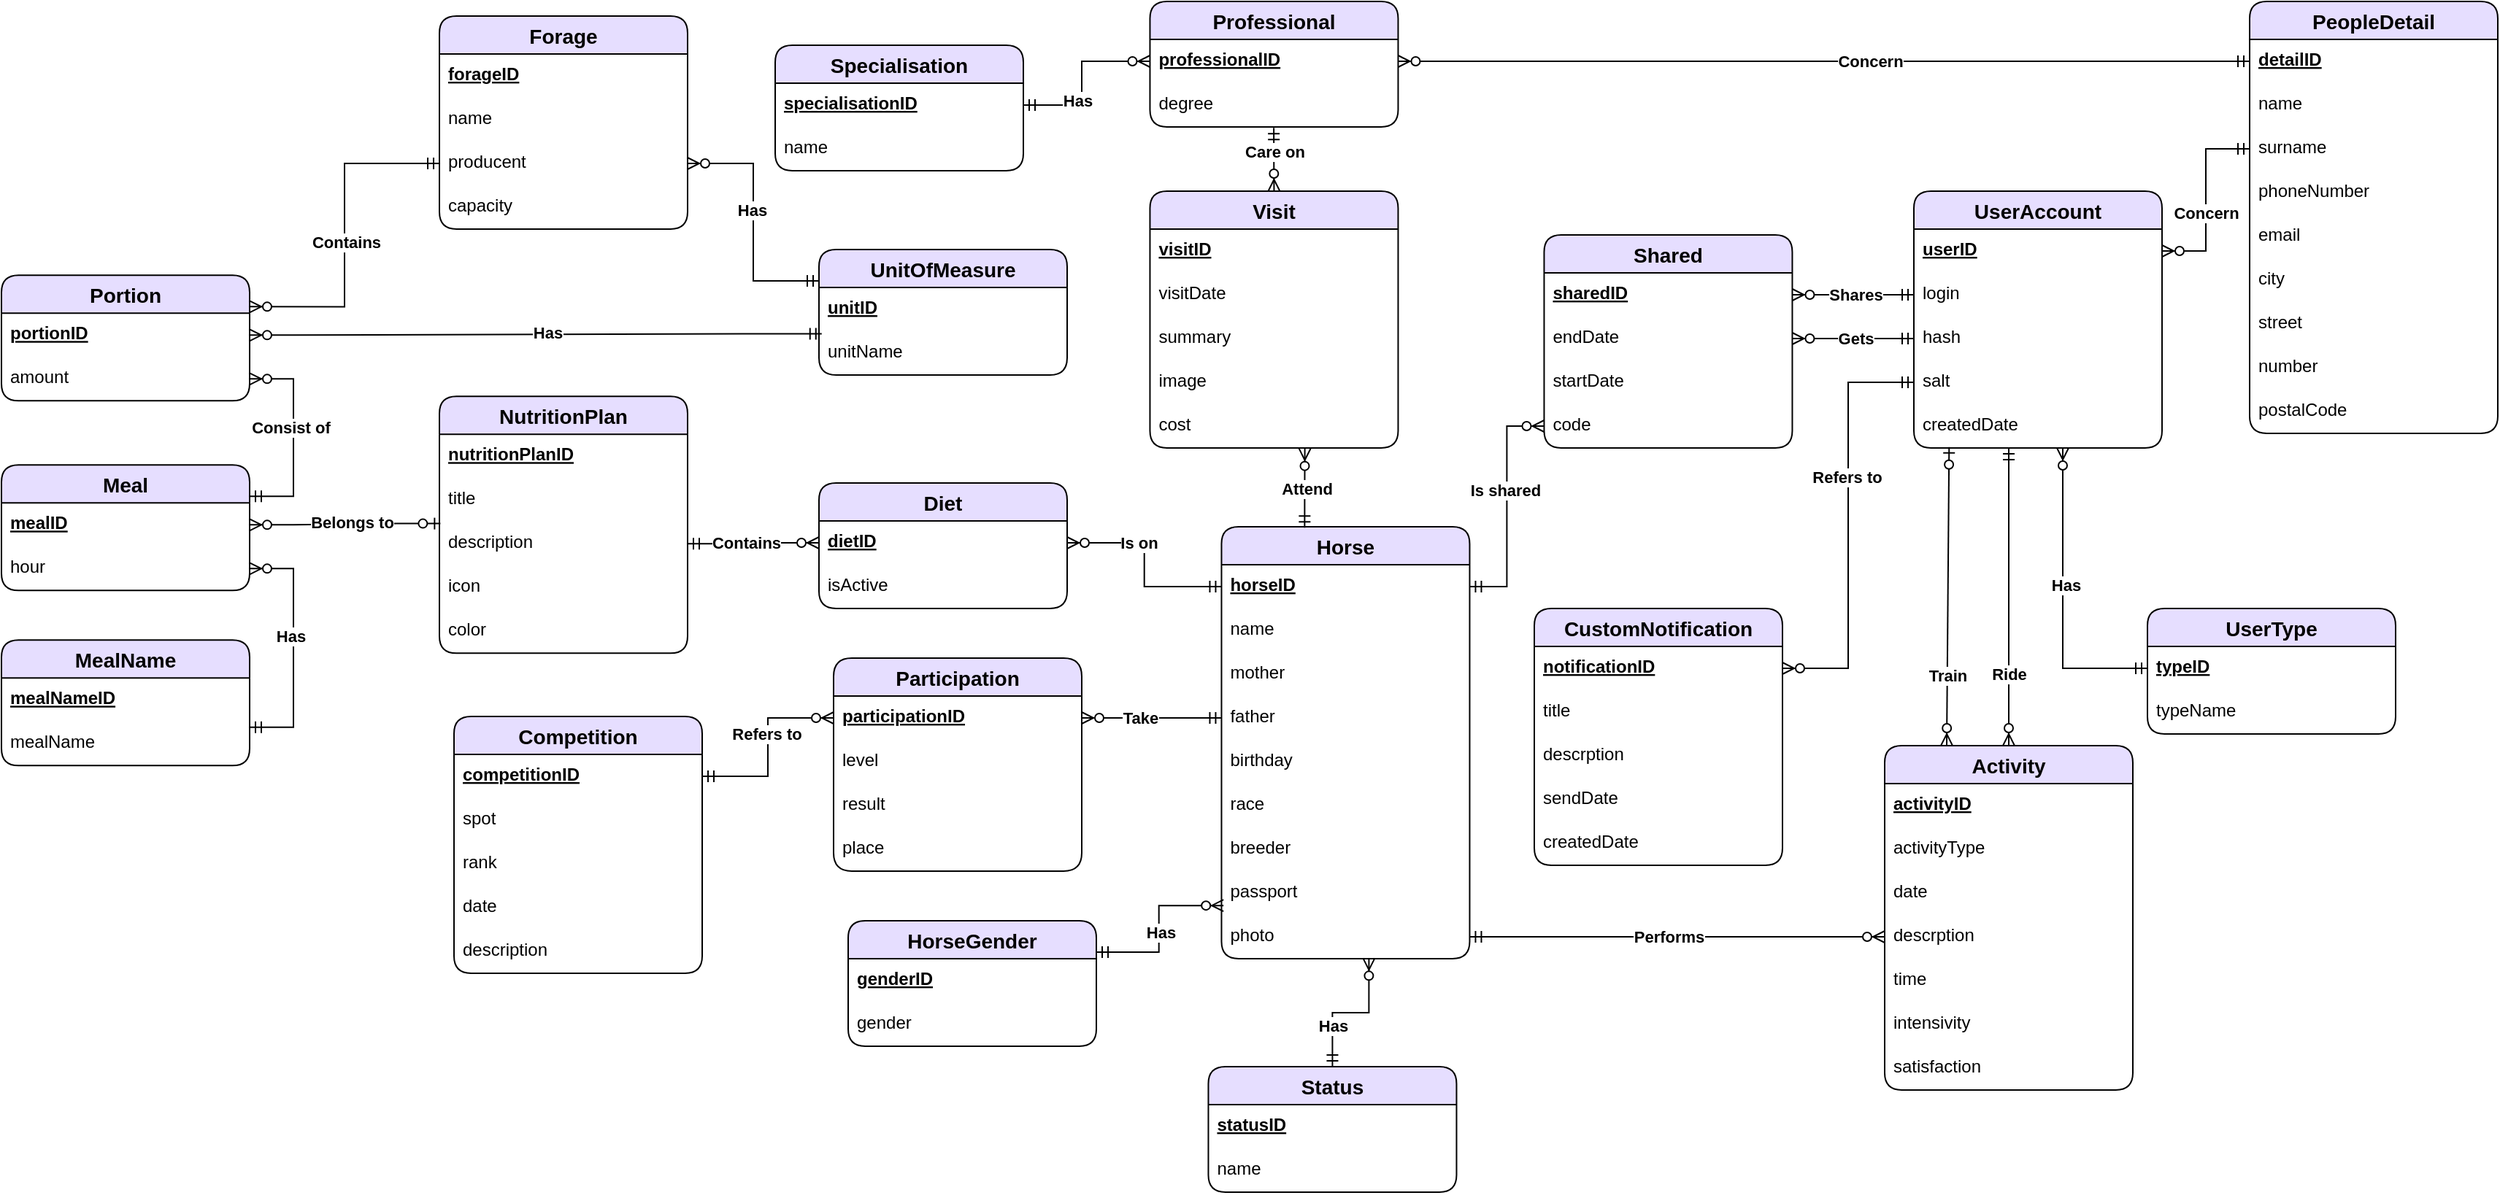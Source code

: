 <mxfile version="20.8.10" type="device"><diagram id="C5RBs43oDa-KdzZeNtuy" name="Page-1"><mxGraphModel dx="1863" dy="606" grid="1" gridSize="10" guides="1" tooltips="1" connect="1" arrows="1" fold="1" page="1" pageScale="1" pageWidth="827" pageHeight="1169" math="0" shadow="0"><root><mxCell id="WIyWlLk6GJQsqaUBKTNV-0"/><mxCell id="WIyWlLk6GJQsqaUBKTNV-1" parent="WIyWlLk6GJQsqaUBKTNV-0"/><mxCell id="zDGwmxYphDSbmNR07ebY-3" value="Forage" style="swimlane;fontStyle=1;childLayout=stackLayout;horizontal=1;startSize=26;horizontalStack=0;resizeParent=1;resizeParentMax=0;resizeLast=0;collapsible=1;marginBottom=0;align=center;fontSize=14;rounded=1;shadow=0;fillColor=#E6DEFF;swimlaneFillColor=#FFFFFF;" parent="WIyWlLk6GJQsqaUBKTNV-1" vertex="1"><mxGeometry x="-250" y="30" width="170" height="146" as="geometry"/></mxCell><mxCell id="zDGwmxYphDSbmNR07ebY-4" value="forageID" style="text;strokeColor=none;fillColor=none;spacingLeft=4;spacingRight=4;overflow=hidden;rotatable=0;points=[[0,0.5],[1,0.5]];portConstraint=eastwest;fontSize=12;fontStyle=5" parent="zDGwmxYphDSbmNR07ebY-3" vertex="1"><mxGeometry y="26" width="170" height="30" as="geometry"/></mxCell><mxCell id="zDGwmxYphDSbmNR07ebY-5" value="name" style="text;strokeColor=none;fillColor=none;spacingLeft=4;spacingRight=4;overflow=hidden;rotatable=0;points=[[0,0.5],[1,0.5]];portConstraint=eastwest;fontSize=12;" parent="zDGwmxYphDSbmNR07ebY-3" vertex="1"><mxGeometry y="56" width="170" height="30" as="geometry"/></mxCell><mxCell id="zDGwmxYphDSbmNR07ebY-8" value="producent" style="text;strokeColor=none;fillColor=none;spacingLeft=4;spacingRight=4;overflow=hidden;rotatable=0;points=[[0,0.5],[1,0.5]];portConstraint=eastwest;fontSize=12;" parent="zDGwmxYphDSbmNR07ebY-3" vertex="1"><mxGeometry y="86" width="170" height="30" as="geometry"/></mxCell><mxCell id="zDGwmxYphDSbmNR07ebY-6" value="capacity" style="text;strokeColor=none;fillColor=none;spacingLeft=4;spacingRight=4;overflow=hidden;rotatable=0;points=[[0,0.5],[1,0.5]];portConstraint=eastwest;fontSize=12;" parent="zDGwmxYphDSbmNR07ebY-3" vertex="1"><mxGeometry y="116" width="170" height="30" as="geometry"/></mxCell><mxCell id="zDGwmxYphDSbmNR07ebY-9" value="UnitOfMeasure" style="swimlane;fontStyle=1;childLayout=stackLayout;horizontal=1;startSize=26;horizontalStack=0;resizeParent=1;resizeParentMax=0;resizeLast=0;collapsible=1;marginBottom=0;align=center;fontSize=14;rounded=1;shadow=0;fillColor=#E6DEFF;swimlaneFillColor=#FFFFFF;" parent="WIyWlLk6GJQsqaUBKTNV-1" vertex="1"><mxGeometry x="10" y="190" width="170" height="86" as="geometry"/></mxCell><mxCell id="zDGwmxYphDSbmNR07ebY-10" value="unitID" style="text;strokeColor=none;fillColor=none;spacingLeft=4;spacingRight=4;overflow=hidden;rotatable=0;points=[[0,0.5],[1,0.5]];portConstraint=eastwest;fontSize=12;fontStyle=5" parent="zDGwmxYphDSbmNR07ebY-9" vertex="1"><mxGeometry y="26" width="170" height="30" as="geometry"/></mxCell><mxCell id="zDGwmxYphDSbmNR07ebY-11" value="unitName" style="text;strokeColor=none;fillColor=none;spacingLeft=4;spacingRight=4;overflow=hidden;rotatable=0;points=[[0,0.5],[1,0.5]];portConstraint=eastwest;fontSize=12;" parent="zDGwmxYphDSbmNR07ebY-9" vertex="1"><mxGeometry y="56" width="170" height="30" as="geometry"/></mxCell><mxCell id="zDGwmxYphDSbmNR07ebY-15" value="Visit" style="swimlane;fontStyle=1;childLayout=stackLayout;horizontal=1;startSize=26;horizontalStack=0;resizeParent=1;resizeParentMax=0;resizeLast=0;collapsible=1;marginBottom=0;align=center;fontSize=14;rounded=1;shadow=0;fillColor=#E6DEFF;swimlaneFillColor=#FFFFFF;" parent="WIyWlLk6GJQsqaUBKTNV-1" vertex="1"><mxGeometry x="236.73" y="150.0" width="170" height="176" as="geometry"/></mxCell><mxCell id="zDGwmxYphDSbmNR07ebY-16" value="visitID" style="text;strokeColor=none;fillColor=none;spacingLeft=4;spacingRight=4;overflow=hidden;rotatable=0;points=[[0,0.5],[1,0.5]];portConstraint=eastwest;fontSize=12;fontStyle=5" parent="zDGwmxYphDSbmNR07ebY-15" vertex="1"><mxGeometry y="26" width="170" height="30" as="geometry"/></mxCell><mxCell id="zDGwmxYphDSbmNR07ebY-17" value="visitDate" style="text;strokeColor=none;fillColor=none;spacingLeft=4;spacingRight=4;overflow=hidden;rotatable=0;points=[[0,0.5],[1,0.5]];portConstraint=eastwest;fontSize=12;" parent="zDGwmxYphDSbmNR07ebY-15" vertex="1"><mxGeometry y="56" width="170" height="30" as="geometry"/></mxCell><mxCell id="zDGwmxYphDSbmNR07ebY-18" value="summary" style="text;strokeColor=none;fillColor=none;spacingLeft=4;spacingRight=4;overflow=hidden;rotatable=0;points=[[0,0.5],[1,0.5]];portConstraint=eastwest;fontSize=12;" parent="zDGwmxYphDSbmNR07ebY-15" vertex="1"><mxGeometry y="86" width="170" height="30" as="geometry"/></mxCell><mxCell id="zDGwmxYphDSbmNR07ebY-19" value="image" style="text;strokeColor=none;fillColor=none;spacingLeft=4;spacingRight=4;overflow=hidden;rotatable=0;points=[[0,0.5],[1,0.5]];portConstraint=eastwest;fontSize=12;" parent="zDGwmxYphDSbmNR07ebY-15" vertex="1"><mxGeometry y="116" width="170" height="30" as="geometry"/></mxCell><mxCell id="zDGwmxYphDSbmNR07ebY-20" value="cost" style="text;strokeColor=none;fillColor=none;spacingLeft=4;spacingRight=4;overflow=hidden;rotatable=0;points=[[0,0.5],[1,0.5]];portConstraint=eastwest;fontSize=12;" parent="zDGwmxYphDSbmNR07ebY-15" vertex="1"><mxGeometry y="146" width="170" height="30" as="geometry"/></mxCell><mxCell id="zDGwmxYphDSbmNR07ebY-21" value="Professional" style="swimlane;fontStyle=1;childLayout=stackLayout;horizontal=1;startSize=26;horizontalStack=0;resizeParent=1;resizeParentMax=0;resizeLast=0;collapsible=1;marginBottom=0;align=center;fontSize=14;rounded=1;shadow=0;fillColor=#E6DEFF;swimlaneFillColor=#FFFFFF;" parent="WIyWlLk6GJQsqaUBKTNV-1" vertex="1"><mxGeometry x="236.73" y="20" width="170" height="86" as="geometry"/></mxCell><mxCell id="zDGwmxYphDSbmNR07ebY-22" value="professionalID" style="text;strokeColor=none;fillColor=none;spacingLeft=4;spacingRight=4;overflow=hidden;rotatable=0;points=[[0,0.5],[1,0.5]];portConstraint=eastwest;fontSize=12;fontStyle=5" parent="zDGwmxYphDSbmNR07ebY-21" vertex="1"><mxGeometry y="26" width="170" height="30" as="geometry"/></mxCell><mxCell id="zDGwmxYphDSbmNR07ebY-23" value="degree" style="text;strokeColor=none;fillColor=none;spacingLeft=4;spacingRight=4;overflow=hidden;rotatable=0;points=[[0,0.5],[1,0.5]];portConstraint=eastwest;fontSize=12;" parent="zDGwmxYphDSbmNR07ebY-21" vertex="1"><mxGeometry y="56" width="170" height="30" as="geometry"/></mxCell><mxCell id="zDGwmxYphDSbmNR07ebY-27" value="Specialisation" style="swimlane;fontStyle=1;childLayout=stackLayout;horizontal=1;startSize=26;horizontalStack=0;resizeParent=1;resizeParentMax=0;resizeLast=0;collapsible=1;marginBottom=0;align=center;fontSize=14;rounded=1;shadow=0;fillColor=#E6DEFF;swimlaneFillColor=#FFFFFF;" parent="WIyWlLk6GJQsqaUBKTNV-1" vertex="1"><mxGeometry x="-20" y="50" width="170" height="86" as="geometry"/></mxCell><mxCell id="zDGwmxYphDSbmNR07ebY-28" value="specialisationID" style="text;strokeColor=none;fillColor=none;spacingLeft=4;spacingRight=4;overflow=hidden;rotatable=0;points=[[0,0.5],[1,0.5]];portConstraint=eastwest;fontSize=12;fontStyle=5" parent="zDGwmxYphDSbmNR07ebY-27" vertex="1"><mxGeometry y="26" width="170" height="30" as="geometry"/></mxCell><mxCell id="zDGwmxYphDSbmNR07ebY-29" value="name" style="text;strokeColor=none;fillColor=none;spacingLeft=4;spacingRight=4;overflow=hidden;rotatable=0;points=[[0,0.5],[1,0.5]];portConstraint=eastwest;fontSize=12;" parent="zDGwmxYphDSbmNR07ebY-27" vertex="1"><mxGeometry y="56" width="170" height="30" as="geometry"/></mxCell><mxCell id="zDGwmxYphDSbmNR07ebY-30" value="Shared" style="swimlane;fontStyle=1;childLayout=stackLayout;horizontal=1;startSize=26;horizontalStack=0;resizeParent=1;resizeParentMax=0;resizeLast=0;collapsible=1;marginBottom=0;align=center;fontSize=14;rounded=1;shadow=0;fillColor=#E6DEFF;swimlaneFillColor=#FFFFFF;" parent="WIyWlLk6GJQsqaUBKTNV-1" vertex="1"><mxGeometry x="506.73" y="180" width="170" height="146" as="geometry"/></mxCell><mxCell id="zDGwmxYphDSbmNR07ebY-31" value="sharedID" style="text;strokeColor=none;fillColor=none;spacingLeft=4;spacingRight=4;overflow=hidden;rotatable=0;points=[[0,0.5],[1,0.5]];portConstraint=eastwest;fontSize=12;fontStyle=5" parent="zDGwmxYphDSbmNR07ebY-30" vertex="1"><mxGeometry y="26" width="170" height="30" as="geometry"/></mxCell><mxCell id="zDGwmxYphDSbmNR07ebY-32" value="endDate" style="text;strokeColor=none;fillColor=none;spacingLeft=4;spacingRight=4;overflow=hidden;rotatable=0;points=[[0,0.5],[1,0.5]];portConstraint=eastwest;fontSize=12;" parent="zDGwmxYphDSbmNR07ebY-30" vertex="1"><mxGeometry y="56" width="170" height="30" as="geometry"/></mxCell><mxCell id="zDGwmxYphDSbmNR07ebY-33" value="startDate" style="text;strokeColor=none;fillColor=none;spacingLeft=4;spacingRight=4;overflow=hidden;rotatable=0;points=[[0,0.5],[1,0.5]];portConstraint=eastwest;fontSize=12;" parent="zDGwmxYphDSbmNR07ebY-30" vertex="1"><mxGeometry y="86" width="170" height="30" as="geometry"/></mxCell><mxCell id="zDGwmxYphDSbmNR07ebY-34" value="code" style="text;strokeColor=none;fillColor=none;spacingLeft=4;spacingRight=4;overflow=hidden;rotatable=0;points=[[0,0.5],[1,0.5]];portConstraint=eastwest;fontSize=12;" parent="zDGwmxYphDSbmNR07ebY-30" vertex="1"><mxGeometry y="116" width="170" height="30" as="geometry"/></mxCell><mxCell id="zDGwmxYphDSbmNR07ebY-36" value="PeopleDetail" style="swimlane;fontStyle=1;childLayout=stackLayout;horizontal=1;startSize=26;horizontalStack=0;resizeParent=1;resizeParentMax=0;resizeLast=0;collapsible=1;marginBottom=0;align=center;fontSize=14;rounded=1;shadow=0;fillColor=#E6DEFF;swimlaneFillColor=#FFFFFF;" parent="WIyWlLk6GJQsqaUBKTNV-1" vertex="1"><mxGeometry x="990.0" y="20" width="170" height="296" as="geometry"/></mxCell><mxCell id="zDGwmxYphDSbmNR07ebY-37" value="detailID" style="text;strokeColor=none;fillColor=none;spacingLeft=4;spacingRight=4;overflow=hidden;rotatable=0;points=[[0,0.5],[1,0.5]];portConstraint=eastwest;fontSize=12;fontStyle=5" parent="zDGwmxYphDSbmNR07ebY-36" vertex="1"><mxGeometry y="26" width="170" height="30" as="geometry"/></mxCell><mxCell id="zDGwmxYphDSbmNR07ebY-38" value="name" style="text;strokeColor=none;fillColor=none;spacingLeft=4;spacingRight=4;overflow=hidden;rotatable=0;points=[[0,0.5],[1,0.5]];portConstraint=eastwest;fontSize=12;" parent="zDGwmxYphDSbmNR07ebY-36" vertex="1"><mxGeometry y="56" width="170" height="30" as="geometry"/></mxCell><mxCell id="zDGwmxYphDSbmNR07ebY-39" value="surname" style="text;strokeColor=none;fillColor=none;spacingLeft=4;spacingRight=4;overflow=hidden;rotatable=0;points=[[0,0.5],[1,0.5]];portConstraint=eastwest;fontSize=12;" parent="zDGwmxYphDSbmNR07ebY-36" vertex="1"><mxGeometry y="86" width="170" height="30" as="geometry"/></mxCell><mxCell id="zDGwmxYphDSbmNR07ebY-40" value="phoneNumber" style="text;strokeColor=none;fillColor=none;spacingLeft=4;spacingRight=4;overflow=hidden;rotatable=0;points=[[0,0.5],[1,0.5]];portConstraint=eastwest;fontSize=12;" parent="zDGwmxYphDSbmNR07ebY-36" vertex="1"><mxGeometry y="116" width="170" height="30" as="geometry"/></mxCell><mxCell id="zDGwmxYphDSbmNR07ebY-42" value="email" style="text;strokeColor=none;fillColor=none;spacingLeft=4;spacingRight=4;overflow=hidden;rotatable=0;points=[[0,0.5],[1,0.5]];portConstraint=eastwest;fontSize=12;" parent="zDGwmxYphDSbmNR07ebY-36" vertex="1"><mxGeometry y="146" width="170" height="30" as="geometry"/></mxCell><mxCell id="zDGwmxYphDSbmNR07ebY-43" value="city" style="text;strokeColor=none;fillColor=none;spacingLeft=4;spacingRight=4;overflow=hidden;rotatable=0;points=[[0,0.5],[1,0.5]];portConstraint=eastwest;fontSize=12;" parent="zDGwmxYphDSbmNR07ebY-36" vertex="1"><mxGeometry y="176" width="170" height="30" as="geometry"/></mxCell><mxCell id="zDGwmxYphDSbmNR07ebY-41" value="street" style="text;strokeColor=none;fillColor=none;spacingLeft=4;spacingRight=4;overflow=hidden;rotatable=0;points=[[0,0.5],[1,0.5]];portConstraint=eastwest;fontSize=12;" parent="zDGwmxYphDSbmNR07ebY-36" vertex="1"><mxGeometry y="206" width="170" height="30" as="geometry"/></mxCell><mxCell id="zDGwmxYphDSbmNR07ebY-44" value="number" style="text;strokeColor=none;fillColor=none;spacingLeft=4;spacingRight=4;overflow=hidden;rotatable=0;points=[[0,0.5],[1,0.5]];portConstraint=eastwest;fontSize=12;" parent="zDGwmxYphDSbmNR07ebY-36" vertex="1"><mxGeometry y="236" width="170" height="30" as="geometry"/></mxCell><mxCell id="zDGwmxYphDSbmNR07ebY-45" value="postalCode" style="text;strokeColor=none;fillColor=none;spacingLeft=4;spacingRight=4;overflow=hidden;rotatable=0;points=[[0,0.5],[1,0.5]];portConstraint=eastwest;fontSize=12;" parent="zDGwmxYphDSbmNR07ebY-36" vertex="1"><mxGeometry y="266" width="170" height="30" as="geometry"/></mxCell><mxCell id="zDGwmxYphDSbmNR07ebY-46" value="UserType" style="swimlane;fontStyle=1;childLayout=stackLayout;horizontal=1;startSize=26;horizontalStack=0;resizeParent=1;resizeParentMax=0;resizeLast=0;collapsible=1;marginBottom=0;align=center;fontSize=14;rounded=1;shadow=0;fillColor=#E6DEFF;swimlaneFillColor=#FFFFFF;" parent="WIyWlLk6GJQsqaUBKTNV-1" vertex="1"><mxGeometry x="920.0" y="436" width="170" height="86" as="geometry"/></mxCell><mxCell id="zDGwmxYphDSbmNR07ebY-47" value="typeID" style="text;strokeColor=none;fillColor=none;spacingLeft=4;spacingRight=4;overflow=hidden;rotatable=0;points=[[0,0.5],[1,0.5]];portConstraint=eastwest;fontSize=12;fontStyle=5" parent="zDGwmxYphDSbmNR07ebY-46" vertex="1"><mxGeometry y="26" width="170" height="30" as="geometry"/></mxCell><mxCell id="zDGwmxYphDSbmNR07ebY-48" value="typeName" style="text;strokeColor=none;fillColor=none;spacingLeft=4;spacingRight=4;overflow=hidden;rotatable=0;points=[[0,0.5],[1,0.5]];portConstraint=eastwest;fontSize=12;" parent="zDGwmxYphDSbmNR07ebY-46" vertex="1"><mxGeometry y="56" width="170" height="30" as="geometry"/></mxCell><mxCell id="zDGwmxYphDSbmNR07ebY-49" value="UserAccount" style="swimlane;fontStyle=1;childLayout=stackLayout;horizontal=1;startSize=26;horizontalStack=0;resizeParent=1;resizeParentMax=0;resizeLast=0;collapsible=1;marginBottom=0;align=center;fontSize=14;rounded=1;shadow=0;fillColor=#E6DEFF;swimlaneFillColor=#FFFFFF;" parent="WIyWlLk6GJQsqaUBKTNV-1" vertex="1"><mxGeometry x="760.0" y="150" width="170" height="176" as="geometry"/></mxCell><mxCell id="zDGwmxYphDSbmNR07ebY-50" value="userID" style="text;strokeColor=none;fillColor=none;spacingLeft=4;spacingRight=4;overflow=hidden;rotatable=0;points=[[0,0.5],[1,0.5]];portConstraint=eastwest;fontSize=12;fontStyle=5" parent="zDGwmxYphDSbmNR07ebY-49" vertex="1"><mxGeometry y="26" width="170" height="30" as="geometry"/></mxCell><mxCell id="zDGwmxYphDSbmNR07ebY-51" value="login" style="text;strokeColor=none;fillColor=none;spacingLeft=4;spacingRight=4;overflow=hidden;rotatable=0;points=[[0,0.5],[1,0.5]];portConstraint=eastwest;fontSize=12;" parent="zDGwmxYphDSbmNR07ebY-49" vertex="1"><mxGeometry y="56" width="170" height="30" as="geometry"/></mxCell><mxCell id="zDGwmxYphDSbmNR07ebY-52" value="hash" style="text;strokeColor=none;fillColor=none;spacingLeft=4;spacingRight=4;overflow=hidden;rotatable=0;points=[[0,0.5],[1,0.5]];portConstraint=eastwest;fontSize=12;" parent="zDGwmxYphDSbmNR07ebY-49" vertex="1"><mxGeometry y="86" width="170" height="30" as="geometry"/></mxCell><mxCell id="zDGwmxYphDSbmNR07ebY-53" value="salt" style="text;strokeColor=none;fillColor=none;spacingLeft=4;spacingRight=4;overflow=hidden;rotatable=0;points=[[0,0.5],[1,0.5]];portConstraint=eastwest;fontSize=12;" parent="zDGwmxYphDSbmNR07ebY-49" vertex="1"><mxGeometry y="116" width="170" height="30" as="geometry"/></mxCell><mxCell id="zDGwmxYphDSbmNR07ebY-54" value="createdDate" style="text;strokeColor=none;fillColor=none;spacingLeft=4;spacingRight=4;overflow=hidden;rotatable=0;points=[[0,0.5],[1,0.5]];portConstraint=eastwest;fontSize=12;" parent="zDGwmxYphDSbmNR07ebY-49" vertex="1"><mxGeometry y="146" width="170" height="30" as="geometry"/></mxCell><mxCell id="zDGwmxYphDSbmNR07ebY-55" value="Horse" style="swimlane;fontStyle=1;childLayout=stackLayout;horizontal=1;startSize=26;horizontalStack=0;resizeParent=1;resizeParentMax=0;resizeLast=0;collapsible=1;marginBottom=0;align=center;fontSize=14;rounded=1;shadow=0;fillColor=#E6DEFF;swimlaneFillColor=#FFFFFF;" parent="WIyWlLk6GJQsqaUBKTNV-1" vertex="1"><mxGeometry x="285.73" y="380" width="170" height="296" as="geometry"/></mxCell><mxCell id="zDGwmxYphDSbmNR07ebY-56" value="horseID" style="text;strokeColor=none;fillColor=none;spacingLeft=4;spacingRight=4;overflow=hidden;rotatable=0;points=[[0,0.5],[1,0.5]];portConstraint=eastwest;fontSize=12;fontStyle=5" parent="zDGwmxYphDSbmNR07ebY-55" vertex="1"><mxGeometry y="26" width="170" height="30" as="geometry"/></mxCell><mxCell id="zDGwmxYphDSbmNR07ebY-57" value="name" style="text;strokeColor=none;fillColor=none;spacingLeft=4;spacingRight=4;overflow=hidden;rotatable=0;points=[[0,0.5],[1,0.5]];portConstraint=eastwest;fontSize=12;" parent="zDGwmxYphDSbmNR07ebY-55" vertex="1"><mxGeometry y="56" width="170" height="30" as="geometry"/></mxCell><mxCell id="zDGwmxYphDSbmNR07ebY-58" value="mother" style="text;strokeColor=none;fillColor=none;spacingLeft=4;spacingRight=4;overflow=hidden;rotatable=0;points=[[0,0.5],[1,0.5]];portConstraint=eastwest;fontSize=12;" parent="zDGwmxYphDSbmNR07ebY-55" vertex="1"><mxGeometry y="86" width="170" height="30" as="geometry"/></mxCell><mxCell id="zDGwmxYphDSbmNR07ebY-59" value="father" style="text;strokeColor=none;fillColor=none;spacingLeft=4;spacingRight=4;overflow=hidden;rotatable=0;points=[[0,0.5],[1,0.5]];portConstraint=eastwest;fontSize=12;" parent="zDGwmxYphDSbmNR07ebY-55" vertex="1"><mxGeometry y="116" width="170" height="30" as="geometry"/></mxCell><mxCell id="zDGwmxYphDSbmNR07ebY-60" value="birthday" style="text;strokeColor=none;fillColor=none;spacingLeft=4;spacingRight=4;overflow=hidden;rotatable=0;points=[[0,0.5],[1,0.5]];portConstraint=eastwest;fontSize=12;" parent="zDGwmxYphDSbmNR07ebY-55" vertex="1"><mxGeometry y="146" width="170" height="30" as="geometry"/></mxCell><mxCell id="zDGwmxYphDSbmNR07ebY-61" value="race" style="text;strokeColor=none;fillColor=none;spacingLeft=4;spacingRight=4;overflow=hidden;rotatable=0;points=[[0,0.5],[1,0.5]];portConstraint=eastwest;fontSize=12;" parent="zDGwmxYphDSbmNR07ebY-55" vertex="1"><mxGeometry y="176" width="170" height="30" as="geometry"/></mxCell><mxCell id="zDGwmxYphDSbmNR07ebY-63" value="breeder" style="text;strokeColor=none;fillColor=none;spacingLeft=4;spacingRight=4;overflow=hidden;rotatable=0;points=[[0,0.5],[1,0.5]];portConstraint=eastwest;fontSize=12;" parent="zDGwmxYphDSbmNR07ebY-55" vertex="1"><mxGeometry y="206" width="170" height="30" as="geometry"/></mxCell><mxCell id="zDGwmxYphDSbmNR07ebY-62" value="passport" style="text;strokeColor=none;fillColor=none;spacingLeft=4;spacingRight=4;overflow=hidden;rotatable=0;points=[[0,0.5],[1,0.5]];portConstraint=eastwest;fontSize=12;" parent="zDGwmxYphDSbmNR07ebY-55" vertex="1"><mxGeometry y="236" width="170" height="30" as="geometry"/></mxCell><mxCell id="zDGwmxYphDSbmNR07ebY-64" value="photo" style="text;strokeColor=none;fillColor=none;spacingLeft=4;spacingRight=4;overflow=hidden;rotatable=0;points=[[0,0.5],[1,0.5]];portConstraint=eastwest;fontSize=12;" parent="zDGwmxYphDSbmNR07ebY-55" vertex="1"><mxGeometry y="266" width="170" height="30" as="geometry"/></mxCell><mxCell id="zDGwmxYphDSbmNR07ebY-65" value="Activity" style="swimlane;fontStyle=1;childLayout=stackLayout;horizontal=1;startSize=26;horizontalStack=0;resizeParent=1;resizeParentMax=0;resizeLast=0;collapsible=1;marginBottom=0;align=center;fontSize=14;rounded=1;shadow=0;fillColor=#E6DEFF;swimlaneFillColor=#FFFFFF;" parent="WIyWlLk6GJQsqaUBKTNV-1" vertex="1"><mxGeometry x="740.0" y="530" width="170" height="236" as="geometry"/></mxCell><mxCell id="zDGwmxYphDSbmNR07ebY-66" value="activityID" style="text;strokeColor=none;fillColor=none;spacingLeft=4;spacingRight=4;overflow=hidden;rotatable=0;points=[[0,0.5],[1,0.5]];portConstraint=eastwest;fontSize=12;fontStyle=5" parent="zDGwmxYphDSbmNR07ebY-65" vertex="1"><mxGeometry y="26" width="170" height="30" as="geometry"/></mxCell><mxCell id="zDGwmxYphDSbmNR07ebY-67" value="activityType" style="text;strokeColor=none;fillColor=none;spacingLeft=4;spacingRight=4;overflow=hidden;rotatable=0;points=[[0,0.5],[1,0.5]];portConstraint=eastwest;fontSize=12;" parent="zDGwmxYphDSbmNR07ebY-65" vertex="1"><mxGeometry y="56" width="170" height="30" as="geometry"/></mxCell><mxCell id="zDGwmxYphDSbmNR07ebY-68" value="date" style="text;strokeColor=none;fillColor=none;spacingLeft=4;spacingRight=4;overflow=hidden;rotatable=0;points=[[0,0.5],[1,0.5]];portConstraint=eastwest;fontSize=12;" parent="zDGwmxYphDSbmNR07ebY-65" vertex="1"><mxGeometry y="86" width="170" height="30" as="geometry"/></mxCell><mxCell id="zDGwmxYphDSbmNR07ebY-69" value="descrption" style="text;strokeColor=none;fillColor=none;spacingLeft=4;spacingRight=4;overflow=hidden;rotatable=0;points=[[0,0.5],[1,0.5]];portConstraint=eastwest;fontSize=12;" parent="zDGwmxYphDSbmNR07ebY-65" vertex="1"><mxGeometry y="116" width="170" height="30" as="geometry"/></mxCell><mxCell id="zDGwmxYphDSbmNR07ebY-70" value="time" style="text;strokeColor=none;fillColor=none;spacingLeft=4;spacingRight=4;overflow=hidden;rotatable=0;points=[[0,0.5],[1,0.5]];portConstraint=eastwest;fontSize=12;" parent="zDGwmxYphDSbmNR07ebY-65" vertex="1"><mxGeometry y="146" width="170" height="30" as="geometry"/></mxCell><mxCell id="zDGwmxYphDSbmNR07ebY-71" value="intensivity" style="text;strokeColor=none;fillColor=none;spacingLeft=4;spacingRight=4;overflow=hidden;rotatable=0;points=[[0,0.5],[1,0.5]];portConstraint=eastwest;fontSize=12;" parent="zDGwmxYphDSbmNR07ebY-65" vertex="1"><mxGeometry y="176" width="170" height="30" as="geometry"/></mxCell><mxCell id="zDGwmxYphDSbmNR07ebY-72" value="satisfaction" style="text;strokeColor=none;fillColor=none;spacingLeft=4;spacingRight=4;overflow=hidden;rotatable=0;points=[[0,0.5],[1,0.5]];portConstraint=eastwest;fontSize=12;" parent="zDGwmxYphDSbmNR07ebY-65" vertex="1"><mxGeometry y="206" width="170" height="30" as="geometry"/></mxCell><mxCell id="zDGwmxYphDSbmNR07ebY-75" value="CustomNotification" style="swimlane;fontStyle=1;childLayout=stackLayout;horizontal=1;startSize=26;horizontalStack=0;resizeParent=1;resizeParentMax=0;resizeLast=0;collapsible=1;marginBottom=0;align=center;fontSize=14;rounded=1;shadow=0;fillColor=#E6DEFF;swimlaneFillColor=#FFFFFF;" parent="WIyWlLk6GJQsqaUBKTNV-1" vertex="1"><mxGeometry x="500.0" y="436" width="170" height="176" as="geometry"/></mxCell><mxCell id="zDGwmxYphDSbmNR07ebY-76" value="notificationID" style="text;strokeColor=none;fillColor=none;spacingLeft=4;spacingRight=4;overflow=hidden;rotatable=0;points=[[0,0.5],[1,0.5]];portConstraint=eastwest;fontSize=12;fontStyle=5" parent="zDGwmxYphDSbmNR07ebY-75" vertex="1"><mxGeometry y="26" width="170" height="30" as="geometry"/></mxCell><mxCell id="zDGwmxYphDSbmNR07ebY-77" value="title" style="text;strokeColor=none;fillColor=none;spacingLeft=4;spacingRight=4;overflow=hidden;rotatable=0;points=[[0,0.5],[1,0.5]];portConstraint=eastwest;fontSize=12;" parent="zDGwmxYphDSbmNR07ebY-75" vertex="1"><mxGeometry y="56" width="170" height="30" as="geometry"/></mxCell><mxCell id="zDGwmxYphDSbmNR07ebY-79" value="descrption" style="text;strokeColor=none;fillColor=none;spacingLeft=4;spacingRight=4;overflow=hidden;rotatable=0;points=[[0,0.5],[1,0.5]];portConstraint=eastwest;fontSize=12;" parent="zDGwmxYphDSbmNR07ebY-75" vertex="1"><mxGeometry y="86" width="170" height="30" as="geometry"/></mxCell><mxCell id="zDGwmxYphDSbmNR07ebY-78" value="sendDate" style="text;strokeColor=none;fillColor=none;spacingLeft=4;spacingRight=4;overflow=hidden;rotatable=0;points=[[0,0.5],[1,0.5]];portConstraint=eastwest;fontSize=12;" parent="zDGwmxYphDSbmNR07ebY-75" vertex="1"><mxGeometry y="116" width="170" height="30" as="geometry"/></mxCell><mxCell id="zDGwmxYphDSbmNR07ebY-80" value="createdDate" style="text;strokeColor=none;fillColor=none;spacingLeft=4;spacingRight=4;overflow=hidden;rotatable=0;points=[[0,0.5],[1,0.5]];portConstraint=eastwest;fontSize=12;" parent="zDGwmxYphDSbmNR07ebY-75" vertex="1"><mxGeometry y="146" width="170" height="30" as="geometry"/></mxCell><mxCell id="zDGwmxYphDSbmNR07ebY-83" value="Status" style="swimlane;fontStyle=1;childLayout=stackLayout;horizontal=1;startSize=26;horizontalStack=0;resizeParent=1;resizeParentMax=0;resizeLast=0;collapsible=1;marginBottom=0;align=center;fontSize=14;rounded=1;shadow=0;fillColor=#E6DEFF;swimlaneFillColor=#FFFFFF;" parent="WIyWlLk6GJQsqaUBKTNV-1" vertex="1"><mxGeometry x="276.73" y="750" width="170" height="86" as="geometry"/></mxCell><mxCell id="zDGwmxYphDSbmNR07ebY-84" value="statusID" style="text;strokeColor=none;fillColor=none;spacingLeft=4;spacingRight=4;overflow=hidden;rotatable=0;points=[[0,0.5],[1,0.5]];portConstraint=eastwest;fontSize=12;fontStyle=5" parent="zDGwmxYphDSbmNR07ebY-83" vertex="1"><mxGeometry y="26" width="170" height="30" as="geometry"/></mxCell><mxCell id="zDGwmxYphDSbmNR07ebY-85" value="name" style="text;strokeColor=none;fillColor=none;spacingLeft=4;spacingRight=4;overflow=hidden;rotatable=0;points=[[0,0.5],[1,0.5]];portConstraint=eastwest;fontSize=12;" parent="zDGwmxYphDSbmNR07ebY-83" vertex="1"><mxGeometry y="56" width="170" height="30" as="geometry"/></mxCell><mxCell id="zDGwmxYphDSbmNR07ebY-86" value="HorseGender" style="swimlane;fontStyle=1;childLayout=stackLayout;horizontal=1;startSize=26;horizontalStack=0;resizeParent=1;resizeParentMax=0;resizeLast=0;collapsible=1;marginBottom=0;align=center;fontSize=14;rounded=1;shadow=0;fillColor=#E6DEFF;swimlaneFillColor=#FFFFFF;" parent="WIyWlLk6GJQsqaUBKTNV-1" vertex="1"><mxGeometry x="30" y="650" width="170" height="86" as="geometry"/></mxCell><mxCell id="zDGwmxYphDSbmNR07ebY-87" value="genderID" style="text;strokeColor=none;fillColor=none;spacingLeft=4;spacingRight=4;overflow=hidden;rotatable=0;points=[[0,0.5],[1,0.5]];portConstraint=eastwest;fontSize=12;fontStyle=5" parent="zDGwmxYphDSbmNR07ebY-86" vertex="1"><mxGeometry y="26" width="170" height="30" as="geometry"/></mxCell><mxCell id="zDGwmxYphDSbmNR07ebY-88" value="gender" style="text;strokeColor=none;fillColor=none;spacingLeft=4;spacingRight=4;overflow=hidden;rotatable=0;points=[[0,0.5],[1,0.5]];portConstraint=eastwest;fontSize=12;" parent="zDGwmxYphDSbmNR07ebY-86" vertex="1"><mxGeometry y="56" width="170" height="30" as="geometry"/></mxCell><mxCell id="zDGwmxYphDSbmNR07ebY-89" value="Competition" style="swimlane;fontStyle=1;childLayout=stackLayout;horizontal=1;startSize=26;horizontalStack=0;resizeParent=1;resizeParentMax=0;resizeLast=0;collapsible=1;marginBottom=0;align=center;fontSize=14;rounded=1;shadow=0;fillColor=#E6DEFF;swimlaneFillColor=#FFFFFF;" parent="WIyWlLk6GJQsqaUBKTNV-1" vertex="1"><mxGeometry x="-240" y="510" width="170" height="176" as="geometry"/></mxCell><mxCell id="zDGwmxYphDSbmNR07ebY-90" value="competitionID" style="text;strokeColor=none;fillColor=none;spacingLeft=4;spacingRight=4;overflow=hidden;rotatable=0;points=[[0,0.5],[1,0.5]];portConstraint=eastwest;fontSize=12;fontStyle=5" parent="zDGwmxYphDSbmNR07ebY-89" vertex="1"><mxGeometry y="26" width="170" height="30" as="geometry"/></mxCell><mxCell id="zDGwmxYphDSbmNR07ebY-91" value="spot" style="text;strokeColor=none;fillColor=none;spacingLeft=4;spacingRight=4;overflow=hidden;rotatable=0;points=[[0,0.5],[1,0.5]];portConstraint=eastwest;fontSize=12;" parent="zDGwmxYphDSbmNR07ebY-89" vertex="1"><mxGeometry y="56" width="170" height="30" as="geometry"/></mxCell><mxCell id="zDGwmxYphDSbmNR07ebY-92" value="rank" style="text;strokeColor=none;fillColor=none;spacingLeft=4;spacingRight=4;overflow=hidden;rotatable=0;points=[[0,0.5],[1,0.5]];portConstraint=eastwest;fontSize=12;" parent="zDGwmxYphDSbmNR07ebY-89" vertex="1"><mxGeometry y="86" width="170" height="30" as="geometry"/></mxCell><mxCell id="zDGwmxYphDSbmNR07ebY-93" value="date" style="text;strokeColor=none;fillColor=none;spacingLeft=4;spacingRight=4;overflow=hidden;rotatable=0;points=[[0,0.5],[1,0.5]];portConstraint=eastwest;fontSize=12;" parent="zDGwmxYphDSbmNR07ebY-89" vertex="1"><mxGeometry y="116" width="170" height="30" as="geometry"/></mxCell><mxCell id="zDGwmxYphDSbmNR07ebY-94" value="description&#10;" style="text;strokeColor=none;fillColor=none;spacingLeft=4;spacingRight=4;overflow=hidden;rotatable=0;points=[[0,0.5],[1,0.5]];portConstraint=eastwest;fontSize=12;" parent="zDGwmxYphDSbmNR07ebY-89" vertex="1"><mxGeometry y="146" width="170" height="30" as="geometry"/></mxCell><mxCell id="zDGwmxYphDSbmNR07ebY-101" value="Participation" style="swimlane;fontStyle=1;childLayout=stackLayout;horizontal=1;startSize=26;horizontalStack=0;resizeParent=1;resizeParentMax=0;resizeLast=0;collapsible=1;marginBottom=0;align=center;fontSize=14;rounded=1;shadow=0;fillColor=#E6DEFF;swimlaneFillColor=#FFFFFF;arcSize=16;" parent="WIyWlLk6GJQsqaUBKTNV-1" vertex="1"><mxGeometry x="20" y="470" width="170" height="146" as="geometry"/></mxCell><mxCell id="zDGwmxYphDSbmNR07ebY-102" value="participationID&#10;" style="text;strokeColor=none;fillColor=none;spacingLeft=4;spacingRight=4;overflow=hidden;rotatable=0;points=[[0,0.5],[1,0.5]];portConstraint=eastwest;fontSize=12;fontStyle=5;rounded=1;" parent="zDGwmxYphDSbmNR07ebY-101" vertex="1"><mxGeometry y="26" width="170" height="30" as="geometry"/></mxCell><mxCell id="zDGwmxYphDSbmNR07ebY-103" value="level" style="text;strokeColor=none;fillColor=none;spacingLeft=4;spacingRight=4;overflow=hidden;rotatable=0;points=[[0,0.5],[1,0.5]];portConstraint=eastwest;fontSize=12;" parent="zDGwmxYphDSbmNR07ebY-101" vertex="1"><mxGeometry y="56" width="170" height="30" as="geometry"/></mxCell><mxCell id="zDGwmxYphDSbmNR07ebY-104" value="result" style="text;strokeColor=none;fillColor=none;spacingLeft=4;spacingRight=4;overflow=hidden;rotatable=0;points=[[0,0.5],[1,0.5]];portConstraint=eastwest;fontSize=12;" parent="zDGwmxYphDSbmNR07ebY-101" vertex="1"><mxGeometry y="86" width="170" height="30" as="geometry"/></mxCell><mxCell id="zDGwmxYphDSbmNR07ebY-105" value="place" style="text;strokeColor=none;fillColor=none;spacingLeft=4;spacingRight=4;overflow=hidden;rotatable=0;points=[[0,0.5],[1,0.5]];portConstraint=eastwest;fontSize=12;" parent="zDGwmxYphDSbmNR07ebY-101" vertex="1"><mxGeometry y="116" width="170" height="30" as="geometry"/></mxCell><mxCell id="zDGwmxYphDSbmNR07ebY-107" value="NutritionPlan" style="swimlane;fontStyle=1;childLayout=stackLayout;horizontal=1;startSize=26;horizontalStack=0;resizeParent=1;resizeParentMax=0;resizeLast=0;collapsible=1;marginBottom=0;align=center;fontSize=14;rounded=1;shadow=0;fillColor=#E6DEFF;swimlaneFillColor=#FFFFFF;" parent="WIyWlLk6GJQsqaUBKTNV-1" vertex="1"><mxGeometry x="-250" y="290.67" width="170" height="176" as="geometry"/></mxCell><mxCell id="zDGwmxYphDSbmNR07ebY-108" value="nutritionPlanID" style="text;strokeColor=none;fillColor=none;spacingLeft=4;spacingRight=4;overflow=hidden;rotatable=0;points=[[0,0.5],[1,0.5]];portConstraint=eastwest;fontSize=12;fontStyle=5" parent="zDGwmxYphDSbmNR07ebY-107" vertex="1"><mxGeometry y="26" width="170" height="30" as="geometry"/></mxCell><mxCell id="zDGwmxYphDSbmNR07ebY-109" value="title" style="text;strokeColor=none;fillColor=none;spacingLeft=4;spacingRight=4;overflow=hidden;rotatable=0;points=[[0,0.5],[1,0.5]];portConstraint=eastwest;fontSize=12;" parent="zDGwmxYphDSbmNR07ebY-107" vertex="1"><mxGeometry y="56" width="170" height="30" as="geometry"/></mxCell><mxCell id="zDGwmxYphDSbmNR07ebY-110" value="description" style="text;strokeColor=none;fillColor=none;spacingLeft=4;spacingRight=4;overflow=hidden;rotatable=0;points=[[0,0.5],[1,0.5]];portConstraint=eastwest;fontSize=12;" parent="zDGwmxYphDSbmNR07ebY-107" vertex="1"><mxGeometry y="86" width="170" height="30" as="geometry"/></mxCell><mxCell id="zDGwmxYphDSbmNR07ebY-111" value="icon" style="text;strokeColor=none;fillColor=none;spacingLeft=4;spacingRight=4;overflow=hidden;rotatable=0;points=[[0,0.5],[1,0.5]];portConstraint=eastwest;fontSize=12;" parent="zDGwmxYphDSbmNR07ebY-107" vertex="1"><mxGeometry y="116" width="170" height="30" as="geometry"/></mxCell><mxCell id="zDGwmxYphDSbmNR07ebY-112" value="color" style="text;strokeColor=none;fillColor=none;spacingLeft=4;spacingRight=4;overflow=hidden;rotatable=0;points=[[0,0.5],[1,0.5]];portConstraint=eastwest;fontSize=12;" parent="zDGwmxYphDSbmNR07ebY-107" vertex="1"><mxGeometry y="146" width="170" height="30" as="geometry"/></mxCell><mxCell id="zDGwmxYphDSbmNR07ebY-113" value="Portion" style="swimlane;fontStyle=1;childLayout=stackLayout;horizontal=1;startSize=26;horizontalStack=0;resizeParent=1;resizeParentMax=0;resizeLast=0;collapsible=1;marginBottom=0;align=center;fontSize=14;rounded=1;shadow=0;fillColor=#E6DEFF;swimlaneFillColor=#FFFFFF;" parent="WIyWlLk6GJQsqaUBKTNV-1" vertex="1"><mxGeometry x="-550" y="207.67" width="170" height="86" as="geometry"/></mxCell><mxCell id="zDGwmxYphDSbmNR07ebY-114" value="portionID" style="text;strokeColor=none;fillColor=none;spacingLeft=4;spacingRight=4;overflow=hidden;rotatable=0;points=[[0,0.5],[1,0.5]];portConstraint=eastwest;fontSize=12;fontStyle=5" parent="zDGwmxYphDSbmNR07ebY-113" vertex="1"><mxGeometry y="26" width="170" height="30" as="geometry"/></mxCell><mxCell id="zDGwmxYphDSbmNR07ebY-115" value="amount" style="text;strokeColor=none;fillColor=none;spacingLeft=4;spacingRight=4;overflow=hidden;rotatable=0;points=[[0,0.5],[1,0.5]];portConstraint=eastwest;fontSize=12;" parent="zDGwmxYphDSbmNR07ebY-113" vertex="1"><mxGeometry y="56" width="170" height="30" as="geometry"/></mxCell><mxCell id="zDGwmxYphDSbmNR07ebY-119" value="MealName" style="swimlane;fontStyle=1;childLayout=stackLayout;horizontal=1;startSize=26;horizontalStack=0;resizeParent=1;resizeParentMax=0;resizeLast=0;collapsible=1;marginBottom=0;align=center;fontSize=14;rounded=1;shadow=0;fillColor=#E6DEFF;swimlaneFillColor=#FFFFFF;" parent="WIyWlLk6GJQsqaUBKTNV-1" vertex="1"><mxGeometry x="-550" y="457.67" width="170" height="86" as="geometry"/></mxCell><mxCell id="zDGwmxYphDSbmNR07ebY-120" value="mealNameID" style="text;strokeColor=none;fillColor=none;spacingLeft=4;spacingRight=4;overflow=hidden;rotatable=0;points=[[0,0.5],[1,0.5]];portConstraint=eastwest;fontSize=12;fontStyle=5" parent="zDGwmxYphDSbmNR07ebY-119" vertex="1"><mxGeometry y="26" width="170" height="30" as="geometry"/></mxCell><mxCell id="zDGwmxYphDSbmNR07ebY-121" value="mealName" style="text;strokeColor=none;fillColor=none;spacingLeft=4;spacingRight=4;overflow=hidden;rotatable=0;points=[[0,0.5],[1,0.5]];portConstraint=eastwest;fontSize=12;" parent="zDGwmxYphDSbmNR07ebY-119" vertex="1"><mxGeometry y="56" width="170" height="30" as="geometry"/></mxCell><mxCell id="zDGwmxYphDSbmNR07ebY-122" value="Meal" style="swimlane;fontStyle=1;childLayout=stackLayout;horizontal=1;startSize=26;horizontalStack=0;resizeParent=1;resizeParentMax=0;resizeLast=0;collapsible=1;marginBottom=0;align=center;fontSize=14;rounded=1;shadow=0;fillColor=#E6DEFF;swimlaneFillColor=#FFFFFF;" parent="WIyWlLk6GJQsqaUBKTNV-1" vertex="1"><mxGeometry x="-550" y="337.67" width="170" height="86" as="geometry"/></mxCell><mxCell id="zDGwmxYphDSbmNR07ebY-123" value="mealID" style="text;strokeColor=none;fillColor=none;spacingLeft=4;spacingRight=4;overflow=hidden;rotatable=0;points=[[0,0.5],[1,0.5]];portConstraint=eastwest;fontSize=12;fontStyle=5" parent="zDGwmxYphDSbmNR07ebY-122" vertex="1"><mxGeometry y="26" width="170" height="30" as="geometry"/></mxCell><mxCell id="zDGwmxYphDSbmNR07ebY-124" value="hour" style="text;strokeColor=none;fillColor=none;spacingLeft=4;spacingRight=4;overflow=hidden;rotatable=0;points=[[0,0.5],[1,0.5]];portConstraint=eastwest;fontSize=12;" parent="zDGwmxYphDSbmNR07ebY-122" vertex="1"><mxGeometry y="56" width="170" height="30" as="geometry"/></mxCell><mxCell id="zDGwmxYphDSbmNR07ebY-128" value="" style="edgeStyle=entityRelationEdgeStyle;fontSize=12;html=1;endArrow=ERzeroToMany;startArrow=ERzeroToOne;rounded=0;entryX=1;entryY=0.5;entryDx=0;entryDy=0;exitX=0.004;exitY=0.038;exitDx=0;exitDy=0;exitPerimeter=0;" parent="WIyWlLk6GJQsqaUBKTNV-1" source="zDGwmxYphDSbmNR07ebY-110" target="zDGwmxYphDSbmNR07ebY-123" edge="1"><mxGeometry width="100" height="100" relative="1" as="geometry"><mxPoint x="-120" y="-100" as="sourcePoint"/><mxPoint x="-250" y="-130" as="targetPoint"/></mxGeometry></mxCell><mxCell id="zDGwmxYphDSbmNR07ebY-175" value="&lt;b&gt;Belongs to&lt;/b&gt;" style="edgeLabel;html=1;align=center;verticalAlign=middle;resizable=0;points=[];" parent="zDGwmxYphDSbmNR07ebY-128" vertex="1" connectable="0"><mxGeometry x="0.124" y="-5" relative="1" as="geometry"><mxPoint x="13" y="3" as="offset"/></mxGeometry></mxCell><mxCell id="zDGwmxYphDSbmNR07ebY-130" value="" style="edgeStyle=orthogonalEdgeStyle;fontSize=12;html=1;endArrow=ERzeroToMany;startArrow=ERmandOne;rounded=0;entryX=1;entryY=0.25;entryDx=0;entryDy=0;exitX=0;exitY=0.5;exitDx=0;exitDy=0;" parent="WIyWlLk6GJQsqaUBKTNV-1" source="zDGwmxYphDSbmNR07ebY-8" target="zDGwmxYphDSbmNR07ebY-113" edge="1"><mxGeometry width="100" height="100" relative="1" as="geometry"><mxPoint x="-470" y="177.67" as="sourcePoint"/><mxPoint x="-370" y="77.67" as="targetPoint"/></mxGeometry></mxCell><mxCell id="zDGwmxYphDSbmNR07ebY-179" value="&lt;b&gt;Contains&lt;/b&gt;" style="edgeLabel;html=1;align=center;verticalAlign=middle;resizable=0;points=[];" parent="zDGwmxYphDSbmNR07ebY-130" vertex="1" connectable="0"><mxGeometry x="0.223" y="1" relative="1" as="geometry"><mxPoint y="-21" as="offset"/></mxGeometry></mxCell><mxCell id="zDGwmxYphDSbmNR07ebY-131" value="" style="edgeStyle=orthogonalEdgeStyle;fontSize=12;html=1;endArrow=ERzeroToMany;startArrow=ERmandOne;rounded=0;exitX=0;exitY=0.25;exitDx=0;exitDy=0;entryX=1;entryY=0.5;entryDx=0;entryDy=0;" parent="WIyWlLk6GJQsqaUBKTNV-1" source="zDGwmxYphDSbmNR07ebY-9" target="zDGwmxYphDSbmNR07ebY-8" edge="1"><mxGeometry width="100" height="100" relative="1" as="geometry"><mxPoint x="-258.3" y="30.416" as="sourcePoint"/><mxPoint x="-340" y="280.67" as="targetPoint"/></mxGeometry></mxCell><mxCell id="zDGwmxYphDSbmNR07ebY-174" value="&lt;b&gt;Has&lt;/b&gt;" style="edgeLabel;html=1;align=center;verticalAlign=middle;resizable=0;points=[];" parent="zDGwmxYphDSbmNR07ebY-131" vertex="1" connectable="0"><mxGeometry x="0.217" y="1" relative="1" as="geometry"><mxPoint y="10" as="offset"/></mxGeometry></mxCell><mxCell id="zDGwmxYphDSbmNR07ebY-134" value="" style="edgeStyle=entityRelationEdgeStyle;fontSize=12;html=1;endArrow=ERzeroToMany;startArrow=ERmandOne;rounded=0;" parent="WIyWlLk6GJQsqaUBKTNV-1" source="zDGwmxYphDSbmNR07ebY-51" target="zDGwmxYphDSbmNR07ebY-31" edge="1"><mxGeometry width="100" height="100" relative="1" as="geometry"><mxPoint x="736.73" y="466" as="sourcePoint"/><mxPoint x="836.73" y="366" as="targetPoint"/></mxGeometry></mxCell><mxCell id="zDGwmxYphDSbmNR07ebY-165" value="Shares" style="edgeLabel;html=1;align=center;verticalAlign=middle;resizable=0;points=[];fontStyle=1" parent="zDGwmxYphDSbmNR07ebY-134" vertex="1" connectable="0"><mxGeometry x="0.124" y="-1" relative="1" as="geometry"><mxPoint x="7" y="1" as="offset"/></mxGeometry></mxCell><mxCell id="zDGwmxYphDSbmNR07ebY-136" value="" style="edgeStyle=entityRelationEdgeStyle;fontSize=12;html=1;endArrow=ERzeroToMany;startArrow=ERmandOne;rounded=0;exitX=1;exitY=1.122;exitDx=0;exitDy=0;entryX=1;entryY=0.5;entryDx=0;entryDy=0;exitPerimeter=0;" parent="WIyWlLk6GJQsqaUBKTNV-1" source="zDGwmxYphDSbmNR07ebY-120" target="zDGwmxYphDSbmNR07ebY-124" edge="1"><mxGeometry width="100" height="100" relative="1" as="geometry"><mxPoint x="-380" y="483.67" as="sourcePoint"/><mxPoint x="-280" y="383.67" as="targetPoint"/></mxGeometry></mxCell><mxCell id="zDGwmxYphDSbmNR07ebY-176" value="&lt;b&gt;Has&lt;/b&gt;" style="edgeLabel;html=1;align=center;verticalAlign=middle;resizable=0;points=[];" parent="zDGwmxYphDSbmNR07ebY-136" vertex="1" connectable="0"><mxGeometry x="0.098" y="2" relative="1" as="geometry"><mxPoint as="offset"/></mxGeometry></mxCell><mxCell id="zDGwmxYphDSbmNR07ebY-138" value="" style="edgeStyle=orthogonalEdgeStyle;fontSize=12;html=1;endArrow=ERzeroToMany;startArrow=ERmandOne;rounded=0;strokeColor=#000000;entryX=1;entryY=0.5;entryDx=0;entryDy=0;exitX=0;exitY=0.5;exitDx=0;exitDy=0;" parent="WIyWlLk6GJQsqaUBKTNV-1" source="zDGwmxYphDSbmNR07ebY-59" target="zDGwmxYphDSbmNR07ebY-102" edge="1"><mxGeometry width="100" height="100" relative="1" as="geometry"><mxPoint x="220" y="738" as="sourcePoint"/><mxPoint x="320" y="638" as="targetPoint"/></mxGeometry></mxCell><mxCell id="zDGwmxYphDSbmNR07ebY-186" value="&lt;b&gt;Take&lt;/b&gt;" style="edgeLabel;html=1;align=center;verticalAlign=middle;resizable=0;points=[];" parent="zDGwmxYphDSbmNR07ebY-138" vertex="1" connectable="0"><mxGeometry x="0.174" relative="1" as="geometry"><mxPoint as="offset"/></mxGeometry></mxCell><mxCell id="zDGwmxYphDSbmNR07ebY-139" value="" style="edgeStyle=orthogonalEdgeStyle;fontSize=12;html=1;endArrow=ERzeroToMany;startArrow=ERmandOne;rounded=0;strokeColor=#000000;entryX=0;entryY=0.5;entryDx=0;entryDy=0;exitX=1;exitY=0.5;exitDx=0;exitDy=0;" parent="WIyWlLk6GJQsqaUBKTNV-1" source="zDGwmxYphDSbmNR07ebY-90" target="zDGwmxYphDSbmNR07ebY-102" edge="1"><mxGeometry width="100" height="100" relative="1" as="geometry"><mxPoint x="-41.0" y="810.0" as="sourcePoint"/><mxPoint x="-232.36" y="943.85" as="targetPoint"/></mxGeometry></mxCell><mxCell id="zDGwmxYphDSbmNR07ebY-187" value="&lt;b&gt;Refers to&lt;/b&gt;" style="edgeLabel;html=1;align=center;verticalAlign=middle;resizable=0;points=[];" parent="zDGwmxYphDSbmNR07ebY-139" vertex="1" connectable="0"><mxGeometry x="0.142" y="1" relative="1" as="geometry"><mxPoint as="offset"/></mxGeometry></mxCell><mxCell id="zDGwmxYphDSbmNR07ebY-140" value="" style="edgeStyle=orthogonalEdgeStyle;fontSize=12;html=1;endArrow=ERzeroToMany;startArrow=ERmandOne;rounded=0;strokeColor=default;exitX=1;exitY=0.25;exitDx=0;exitDy=0;entryX=0.008;entryY=-0.214;entryDx=0;entryDy=0;entryPerimeter=0;" parent="WIyWlLk6GJQsqaUBKTNV-1" source="zDGwmxYphDSbmNR07ebY-86" target="zDGwmxYphDSbmNR07ebY-64" edge="1"><mxGeometry width="100" height="100" relative="1" as="geometry"><mxPoint x="290" y="980" as="sourcePoint"/><mxPoint x="390" y="880" as="targetPoint"/></mxGeometry></mxCell><mxCell id="zDGwmxYphDSbmNR07ebY-162" value="Has" style="edgeLabel;html=1;align=center;verticalAlign=middle;resizable=0;points=[];fontStyle=1" parent="zDGwmxYphDSbmNR07ebY-140" vertex="1" connectable="0"><mxGeometry x="-0.179" y="-1" relative="1" as="geometry"><mxPoint y="-8" as="offset"/></mxGeometry></mxCell><mxCell id="zDGwmxYphDSbmNR07ebY-141" value="" style="edgeStyle=orthogonalEdgeStyle;fontSize=12;html=1;endArrow=ERzeroToMany;startArrow=ERmandOne;rounded=0;strokeColor=default;exitX=0.5;exitY=0;exitDx=0;exitDy=0;entryX=0.594;entryY=0.989;entryDx=0;entryDy=0;entryPerimeter=0;" parent="WIyWlLk6GJQsqaUBKTNV-1" source="zDGwmxYphDSbmNR07ebY-83" target="zDGwmxYphDSbmNR07ebY-64" edge="1"><mxGeometry width="100" height="100" relative="1" as="geometry"><mxPoint x="196.73" y="882.17" as="sourcePoint"/><mxPoint x="356.73" y="651" as="targetPoint"/></mxGeometry></mxCell><mxCell id="zDGwmxYphDSbmNR07ebY-163" value="Has" style="edgeLabel;html=1;align=center;verticalAlign=middle;resizable=0;points=[];fontStyle=1" parent="zDGwmxYphDSbmNR07ebY-141" vertex="1" connectable="0"><mxGeometry x="0.283" y="-5" relative="1" as="geometry"><mxPoint x="-30" y="10" as="offset"/></mxGeometry></mxCell><mxCell id="zDGwmxYphDSbmNR07ebY-137" value="" style="edgeStyle=entityRelationEdgeStyle;fontSize=12;html=1;endArrow=ERzeroToMany;startArrow=ERmandOne;rounded=0;strokeColor=default;exitX=1;exitY=0.5;exitDx=0;exitDy=0;entryX=0;entryY=0.5;entryDx=0;entryDy=0;" parent="WIyWlLk6GJQsqaUBKTNV-1" source="zDGwmxYphDSbmNR07ebY-64" target="zDGwmxYphDSbmNR07ebY-69" edge="1"><mxGeometry width="100" height="100" relative="1" as="geometry"><mxPoint x="696.73" y="800" as="sourcePoint"/><mxPoint x="796.73" y="700" as="targetPoint"/></mxGeometry></mxCell><mxCell id="zDGwmxYphDSbmNR07ebY-181" value="&lt;b&gt;Performs&lt;/b&gt;" style="edgeLabel;html=1;align=center;verticalAlign=middle;resizable=0;points=[];" parent="zDGwmxYphDSbmNR07ebY-137" vertex="1" connectable="0"><mxGeometry x="0.276" y="2" relative="1" as="geometry"><mxPoint x="-45" y="2" as="offset"/></mxGeometry></mxCell><mxCell id="zDGwmxYphDSbmNR07ebY-143" value="" style="edgeStyle=orthogonalEdgeStyle;fontSize=12;html=1;endArrow=ERzeroToMany;startArrow=ERmandOne;rounded=0;exitX=0;exitY=0.5;exitDx=0;exitDy=0;" parent="WIyWlLk6GJQsqaUBKTNV-1" source="zDGwmxYphDSbmNR07ebY-47" target="zDGwmxYphDSbmNR07ebY-54" edge="1"><mxGeometry width="100" height="100" relative="1" as="geometry"><mxPoint x="1170" y="393" as="sourcePoint"/><mxPoint x="1270.0" y="293.0" as="targetPoint"/><Array as="points"><mxPoint x="862.0" y="477"/></Array></mxGeometry></mxCell><mxCell id="zDGwmxYphDSbmNR07ebY-178" value="&lt;b&gt;Has&lt;/b&gt;" style="edgeLabel;html=1;align=center;verticalAlign=middle;resizable=0;points=[];" parent="zDGwmxYphDSbmNR07ebY-143" vertex="1" connectable="0"><mxGeometry x="0.414" y="-2" relative="1" as="geometry"><mxPoint y="33" as="offset"/></mxGeometry></mxCell><mxCell id="zDGwmxYphDSbmNR07ebY-144" value="" style="fontSize=12;html=1;endArrow=ERzeroToMany;startArrow=ERmandOne;rounded=0;entryX=1;entryY=0.5;entryDx=0;entryDy=0;exitX=0;exitY=0.5;exitDx=0;exitDy=0;edgeStyle=orthogonalEdgeStyle;" parent="WIyWlLk6GJQsqaUBKTNV-1" source="zDGwmxYphDSbmNR07ebY-39" target="zDGwmxYphDSbmNR07ebY-50" edge="1"><mxGeometry width="100" height="100" relative="1" as="geometry"><mxPoint x="1100" y="191" as="sourcePoint"/><mxPoint x="830.0" y="170.0" as="targetPoint"/><Array as="points"><mxPoint x="960.0" y="121"/><mxPoint x="960.0" y="191"/></Array></mxGeometry></mxCell><mxCell id="zDGwmxYphDSbmNR07ebY-182" value="&lt;b&gt;Concern&lt;/b&gt;" style="edgeLabel;html=1;align=center;verticalAlign=middle;resizable=0;points=[];" parent="zDGwmxYphDSbmNR07ebY-144" vertex="1" connectable="0"><mxGeometry x="0.14" relative="1" as="geometry"><mxPoint as="offset"/></mxGeometry></mxCell><mxCell id="zDGwmxYphDSbmNR07ebY-145" value="" style="edgeStyle=entityRelationEdgeStyle;fontSize=12;html=1;endArrow=ERzeroToMany;startArrow=ERmandOne;rounded=0;entryX=1;entryY=0.5;entryDx=0;entryDy=0;exitX=0;exitY=0.5;exitDx=0;exitDy=0;" parent="WIyWlLk6GJQsqaUBKTNV-1" source="zDGwmxYphDSbmNR07ebY-52" target="zDGwmxYphDSbmNR07ebY-32" edge="1"><mxGeometry width="100" height="100" relative="1" as="geometry"><mxPoint x="866.73" y="371" as="sourcePoint"/><mxPoint x="736.73" y="351" as="targetPoint"/></mxGeometry></mxCell><mxCell id="zDGwmxYphDSbmNR07ebY-166" value="Gets" style="edgeLabel;html=1;align=center;verticalAlign=middle;resizable=0;points=[];fontStyle=1" parent="zDGwmxYphDSbmNR07ebY-145" vertex="1" connectable="0"><mxGeometry x="0.372" y="-1" relative="1" as="geometry"><mxPoint x="17" y="1" as="offset"/></mxGeometry></mxCell><mxCell id="zDGwmxYphDSbmNR07ebY-146" value="" style="edgeStyle=orthogonalEdgeStyle;fontSize=12;html=1;endArrow=ERzeroToMany;startArrow=ERmandOne;rounded=0;exitX=1;exitY=0.5;exitDx=0;exitDy=0;" parent="WIyWlLk6GJQsqaUBKTNV-1" source="zDGwmxYphDSbmNR07ebY-56" target="zDGwmxYphDSbmNR07ebY-34" edge="1"><mxGeometry width="100" height="100" relative="1" as="geometry"><mxPoint x="866.73" y="381" as="sourcePoint"/><mxPoint x="736.73" y="381" as="targetPoint"/></mxGeometry></mxCell><mxCell id="zDGwmxYphDSbmNR07ebY-170" value="Is shared" style="edgeLabel;html=1;align=center;verticalAlign=middle;resizable=0;points=[];fontStyle=1" parent="zDGwmxYphDSbmNR07ebY-146" vertex="1" connectable="0"><mxGeometry x="0.145" y="1" relative="1" as="geometry"><mxPoint as="offset"/></mxGeometry></mxCell><mxCell id="zDGwmxYphDSbmNR07ebY-147" value="" style="fontSize=12;html=1;endArrow=ERzeroToMany;startArrow=ERmandOne;rounded=0;exitX=0.335;exitY=0.002;exitDx=0;exitDy=0;edgeStyle=orthogonalEdgeStyle;entryX=0.624;entryY=1.011;entryDx=0;entryDy=0;entryPerimeter=0;exitPerimeter=0;" parent="WIyWlLk6GJQsqaUBKTNV-1" source="zDGwmxYphDSbmNR07ebY-55" target="zDGwmxYphDSbmNR07ebY-20" edge="1"><mxGeometry width="100" height="100" relative="1" as="geometry"><mxPoint x="512.73" y="591" as="sourcePoint"/><mxPoint x="306.73" y="320" as="targetPoint"/></mxGeometry></mxCell><mxCell id="zDGwmxYphDSbmNR07ebY-164" value="Attend" style="edgeLabel;html=1;align=center;verticalAlign=middle;resizable=0;points=[];fontStyle=1" parent="zDGwmxYphDSbmNR07ebY-147" vertex="1" connectable="0"><mxGeometry x="-0.259" y="-1" relative="1" as="geometry"><mxPoint y="-7" as="offset"/></mxGeometry></mxCell><mxCell id="zDGwmxYphDSbmNR07ebY-148" value="" style="fontSize=12;html=1;endArrow=ERzeroToMany;startArrow=ERmandOne;rounded=0;entryX=0.5;entryY=0;entryDx=0;entryDy=0;edgeStyle=orthogonalEdgeStyle;exitX=0.499;exitY=1.019;exitDx=0;exitDy=0;exitPerimeter=0;" parent="WIyWlLk6GJQsqaUBKTNV-1" source="zDGwmxYphDSbmNR07ebY-23" target="zDGwmxYphDSbmNR07ebY-15" edge="1"><mxGeometry width="100" height="100" relative="1" as="geometry"><mxPoint x="322" y="110" as="sourcePoint"/><mxPoint x="298.93" y="108.79" as="targetPoint"/><Array as="points"/></mxGeometry></mxCell><mxCell id="zDGwmxYphDSbmNR07ebY-171" value="Care on" style="edgeLabel;html=1;align=center;verticalAlign=middle;resizable=0;points=[];fontStyle=1" parent="zDGwmxYphDSbmNR07ebY-148" vertex="1" connectable="0"><mxGeometry x="-0.246" relative="1" as="geometry"><mxPoint as="offset"/></mxGeometry></mxCell><mxCell id="zDGwmxYphDSbmNR07ebY-149" value="" style="fontSize=12;html=1;endArrow=ERzeroToMany;startArrow=ERmandOne;rounded=0;edgeStyle=orthogonalEdgeStyle;exitX=1;exitY=0.5;exitDx=0;exitDy=0;entryX=0;entryY=0.5;entryDx=0;entryDy=0;" parent="WIyWlLk6GJQsqaUBKTNV-1" source="zDGwmxYphDSbmNR07ebY-28" target="zDGwmxYphDSbmNR07ebY-22" edge="1"><mxGeometry width="100" height="100" relative="1" as="geometry"><mxPoint x="460" y="50" as="sourcePoint"/><mxPoint x="280" y="40" as="targetPoint"/><Array as="points"><mxPoint x="190" y="91"/><mxPoint x="190" y="61"/></Array></mxGeometry></mxCell><mxCell id="zDGwmxYphDSbmNR07ebY-180" value="&lt;b&gt;Has&lt;/b&gt;" style="edgeLabel;html=1;align=center;verticalAlign=middle;resizable=0;points=[];" parent="zDGwmxYphDSbmNR07ebY-149" vertex="1" connectable="0"><mxGeometry x="-0.367" y="3" relative="1" as="geometry"><mxPoint as="offset"/></mxGeometry></mxCell><mxCell id="zDGwmxYphDSbmNR07ebY-150" value="" style="fontSize=12;html=1;endArrow=ERzeroToMany;startArrow=ERmandOne;rounded=0;entryX=1;entryY=0.5;entryDx=0;entryDy=0;" parent="WIyWlLk6GJQsqaUBKTNV-1" source="zDGwmxYphDSbmNR07ebY-37" target="zDGwmxYphDSbmNR07ebY-22" edge="1"><mxGeometry width="100" height="100" relative="1" as="geometry"><mxPoint x="526.73" y="50" as="sourcePoint"/><mxPoint x="496.73" y="161" as="targetPoint"/></mxGeometry></mxCell><mxCell id="zDGwmxYphDSbmNR07ebY-183" value="&lt;b&gt;Concern&lt;/b&gt;" style="edgeLabel;html=1;align=center;verticalAlign=middle;resizable=0;points=[];" parent="zDGwmxYphDSbmNR07ebY-150" vertex="1" connectable="0"><mxGeometry x="-0.338" y="1" relative="1" as="geometry"><mxPoint x="-67" y="-1" as="offset"/></mxGeometry></mxCell><mxCell id="zDGwmxYphDSbmNR07ebY-154" value="Diet" style="swimlane;fontStyle=1;childLayout=stackLayout;horizontal=1;startSize=26;horizontalStack=0;resizeParent=1;resizeParentMax=0;resizeLast=0;collapsible=1;marginBottom=0;align=center;fontSize=14;rounded=1;shadow=0;fillColor=#E6DEFF;swimlaneFillColor=#FFFFFF;" parent="WIyWlLk6GJQsqaUBKTNV-1" vertex="1"><mxGeometry x="10" y="350" width="170" height="86" as="geometry"/></mxCell><mxCell id="zDGwmxYphDSbmNR07ebY-155" value="dietID" style="text;strokeColor=none;fillColor=none;spacingLeft=4;spacingRight=4;overflow=hidden;rotatable=0;points=[[0,0.5],[1,0.5]];portConstraint=eastwest;fontSize=12;fontStyle=5" parent="zDGwmxYphDSbmNR07ebY-154" vertex="1"><mxGeometry y="26" width="170" height="30" as="geometry"/></mxCell><mxCell id="zDGwmxYphDSbmNR07ebY-156" value="isActive" style="text;strokeColor=none;fillColor=none;spacingLeft=4;spacingRight=4;overflow=hidden;rotatable=0;points=[[0,0.5],[1,0.5]];portConstraint=eastwest;fontSize=12;" parent="zDGwmxYphDSbmNR07ebY-154" vertex="1"><mxGeometry y="56" width="170" height="30" as="geometry"/></mxCell><mxCell id="zDGwmxYphDSbmNR07ebY-157" value="" style="edgeStyle=orthogonalEdgeStyle;fontSize=12;html=1;endArrow=ERzeroToMany;startArrow=ERmandOne;rounded=0;strokeColor=#000000;entryX=1;entryY=0.5;entryDx=0;entryDy=0;exitX=0;exitY=0.5;exitDx=0;exitDy=0;fillColor=#f8cecc;" parent="WIyWlLk6GJQsqaUBKTNV-1" source="zDGwmxYphDSbmNR07ebY-56" target="zDGwmxYphDSbmNR07ebY-155" edge="1"><mxGeometry width="100" height="100" relative="1" as="geometry"><mxPoint x="386" y="681" as="sourcePoint"/><mxPoint x="190" y="686" as="targetPoint"/></mxGeometry></mxCell><mxCell id="zDGwmxYphDSbmNR07ebY-184" value="&lt;b&gt;Is on&lt;/b&gt;" style="edgeLabel;html=1;align=center;verticalAlign=middle;resizable=0;points=[];" parent="zDGwmxYphDSbmNR07ebY-157" vertex="1" connectable="0"><mxGeometry x="0.281" relative="1" as="geometry"><mxPoint as="offset"/></mxGeometry></mxCell><mxCell id="zDGwmxYphDSbmNR07ebY-158" value="" style="edgeStyle=entityRelationEdgeStyle;fontSize=12;html=1;endArrow=ERzeroToMany;startArrow=ERmandOne;rounded=0;strokeColor=#000000;entryX=0;entryY=0.5;entryDx=0;entryDy=0;exitX=1;exitY=0.5;exitDx=0;exitDy=0;" parent="WIyWlLk6GJQsqaUBKTNV-1" source="zDGwmxYphDSbmNR07ebY-110" target="zDGwmxYphDSbmNR07ebY-155" edge="1"><mxGeometry width="100" height="100" relative="1" as="geometry"><mxPoint x="10" y="490" as="sourcePoint"/><mxPoint x="190" y="581" as="targetPoint"/></mxGeometry></mxCell><mxCell id="zDGwmxYphDSbmNR07ebY-185" value="&lt;b&gt;Contains&lt;/b&gt;" style="edgeLabel;html=1;align=center;verticalAlign=middle;resizable=0;points=[];" parent="zDGwmxYphDSbmNR07ebY-158" vertex="1" connectable="0"><mxGeometry x="-0.243" y="2" relative="1" as="geometry"><mxPoint x="6" y="1" as="offset"/></mxGeometry></mxCell><mxCell id="zDGwmxYphDSbmNR07ebY-159" value="" style="edgeStyle=entityRelationEdgeStyle;fontSize=12;html=1;endArrow=ERzeroToMany;startArrow=ERmandOne;rounded=0;exitX=0.011;exitY=1.058;exitDx=0;exitDy=0;entryX=1;entryY=0.5;entryDx=0;entryDy=0;exitPerimeter=0;" parent="WIyWlLk6GJQsqaUBKTNV-1" source="zDGwmxYphDSbmNR07ebY-10" target="zDGwmxYphDSbmNR07ebY-114" edge="1"><mxGeometry width="100" height="100" relative="1" as="geometry"><mxPoint x="120" y="215.5" as="sourcePoint"/><mxPoint x="20" y="276.67" as="targetPoint"/></mxGeometry></mxCell><mxCell id="zDGwmxYphDSbmNR07ebY-173" value="&lt;b&gt;Has&lt;/b&gt;" style="edgeLabel;html=1;align=center;verticalAlign=middle;resizable=0;points=[];" parent="zDGwmxYphDSbmNR07ebY-159" vertex="1" connectable="0"><mxGeometry x="-0.038" y="-1" relative="1" as="geometry"><mxPoint as="offset"/></mxGeometry></mxCell><mxCell id="zDGwmxYphDSbmNR07ebY-161" value="" style="edgeStyle=orthogonalEdgeStyle;fontSize=12;html=1;endArrow=ERzeroToMany;startArrow=ERmandOne;rounded=0;entryX=1;entryY=0.5;entryDx=0;entryDy=0;exitX=0;exitY=0.5;exitDx=0;exitDy=0;" parent="WIyWlLk6GJQsqaUBKTNV-1" source="zDGwmxYphDSbmNR07ebY-53" target="zDGwmxYphDSbmNR07ebY-76" edge="1"><mxGeometry width="100" height="100" relative="1" as="geometry"><mxPoint x="866.73" y="381" as="sourcePoint"/><mxPoint x="696.73" y="407" as="targetPoint"/></mxGeometry></mxCell><mxCell id="zDGwmxYphDSbmNR07ebY-172" value="&lt;b&gt;Refers to&lt;/b&gt;" style="edgeLabel;html=1;align=center;verticalAlign=middle;resizable=0;points=[];" parent="zDGwmxYphDSbmNR07ebY-161" vertex="1" connectable="0"><mxGeometry x="-0.236" y="-1" relative="1" as="geometry"><mxPoint as="offset"/></mxGeometry></mxCell><mxCell id="zDGwmxYphDSbmNR07ebY-188" value="" style="edgeStyle=entityRelationEdgeStyle;fontSize=12;html=1;endArrow=ERzeroToMany;startArrow=ERmandOne;rounded=0;exitX=1;exitY=0.25;exitDx=0;exitDy=0;" parent="WIyWlLk6GJQsqaUBKTNV-1" source="zDGwmxYphDSbmNR07ebY-122" target="zDGwmxYphDSbmNR07ebY-115" edge="1"><mxGeometry width="100" height="100" relative="1" as="geometry"><mxPoint x="-370" y="527.33" as="sourcePoint"/><mxPoint x="-370" y="418.67" as="targetPoint"/></mxGeometry></mxCell><mxCell id="zDGwmxYphDSbmNR07ebY-189" value="&lt;b style=&quot;border-color: var(--border-color);&quot;&gt;Consist of&lt;/b&gt;" style="edgeLabel;html=1;align=center;verticalAlign=middle;resizable=0;points=[];" parent="zDGwmxYphDSbmNR07ebY-188" vertex="1" connectable="0"><mxGeometry x="0.098" y="2" relative="1" as="geometry"><mxPoint as="offset"/></mxGeometry></mxCell><mxCell id="zDGwmxYphDSbmNR07ebY-152" value="" style="fontSize=12;html=1;endArrow=ERzeroToMany;startArrow=ERmandOne;rounded=0;edgeStyle=orthogonalEdgeStyle;entryX=0.5;entryY=0;entryDx=0;entryDy=0;" parent="WIyWlLk6GJQsqaUBKTNV-1" source="zDGwmxYphDSbmNR07ebY-54" target="zDGwmxYphDSbmNR07ebY-65" edge="1"><mxGeometry width="100" height="100" relative="1" as="geometry"><mxPoint x="820.0" y="311" as="sourcePoint"/><mxPoint x="1130" y="321" as="targetPoint"/><Array as="points"><mxPoint x="825" y="370"/><mxPoint x="825" y="370"/></Array></mxGeometry></mxCell><mxCell id="zDGwmxYphDSbmNR07ebY-167" value="Ride" style="edgeLabel;html=1;align=center;verticalAlign=middle;resizable=0;points=[];fontStyle=1" parent="zDGwmxYphDSbmNR07ebY-152" vertex="1" connectable="0"><mxGeometry x="0.316" y="-1" relative="1" as="geometry"><mxPoint x="1" y="21" as="offset"/></mxGeometry></mxCell><mxCell id="u5IsvZoFAQvxel8DpNyx-0" value="" style="fontSize=12;html=1;endArrow=ERzeroToMany;startArrow=ERzeroToOne;rounded=0;entryX=0.25;entryY=0;entryDx=0;entryDy=0;exitX=0.142;exitY=0.98;exitDx=0;exitDy=0;exitPerimeter=0;" edge="1" parent="WIyWlLk6GJQsqaUBKTNV-1" source="zDGwmxYphDSbmNR07ebY-54" target="zDGwmxYphDSbmNR07ebY-65"><mxGeometry width="100" height="100" relative="1" as="geometry"><mxPoint x="670" y="490" as="sourcePoint"/><mxPoint x="770" y="390" as="targetPoint"/></mxGeometry></mxCell><mxCell id="u5IsvZoFAQvxel8DpNyx-1" value="&lt;b&gt;Train&lt;/b&gt;" style="edgeLabel;html=1;align=center;verticalAlign=middle;resizable=0;points=[];" vertex="1" connectable="0" parent="u5IsvZoFAQvxel8DpNyx-0"><mxGeometry x="-0.155" y="-1" relative="1" as="geometry"><mxPoint y="70" as="offset"/></mxGeometry></mxCell></root></mxGraphModel></diagram></mxfile>